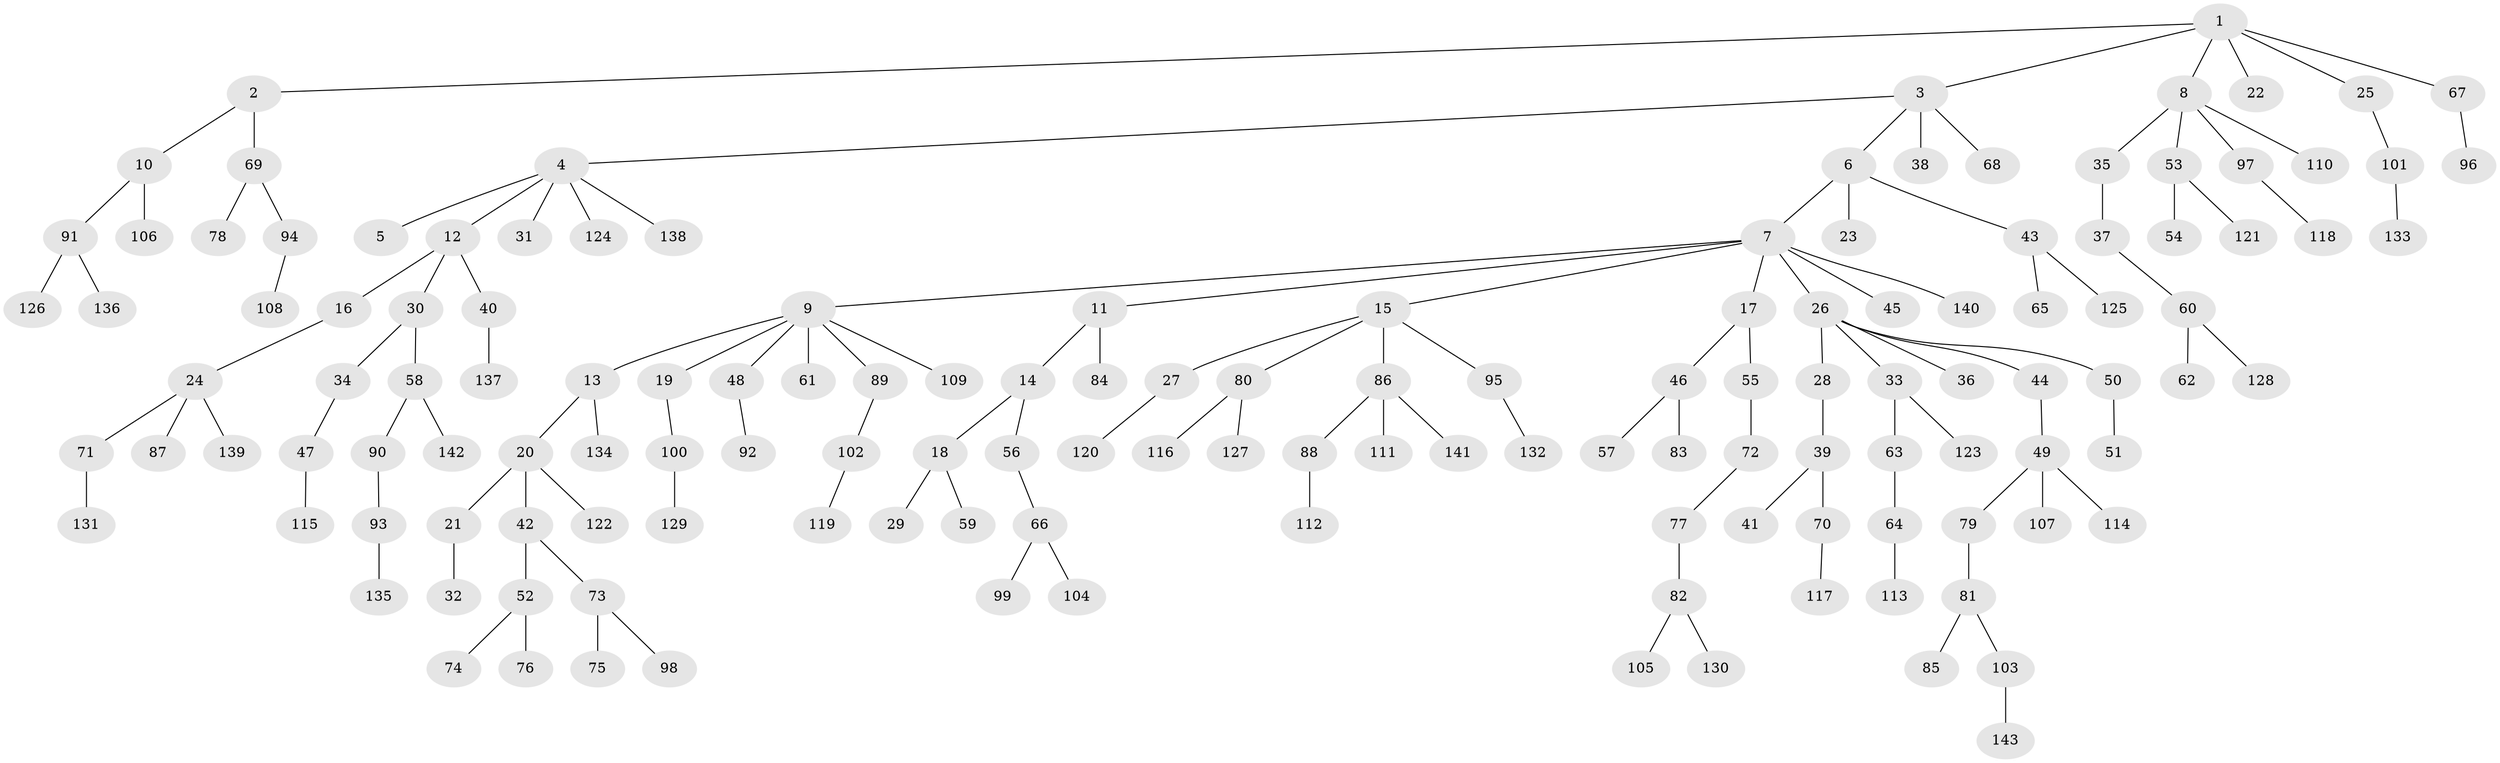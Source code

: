// Generated by graph-tools (version 1.1) at 2025/02/03/09/25 03:02:20]
// undirected, 143 vertices, 142 edges
graph export_dot {
graph [start="1"]
  node [color=gray90,style=filled];
  1;
  2;
  3;
  4;
  5;
  6;
  7;
  8;
  9;
  10;
  11;
  12;
  13;
  14;
  15;
  16;
  17;
  18;
  19;
  20;
  21;
  22;
  23;
  24;
  25;
  26;
  27;
  28;
  29;
  30;
  31;
  32;
  33;
  34;
  35;
  36;
  37;
  38;
  39;
  40;
  41;
  42;
  43;
  44;
  45;
  46;
  47;
  48;
  49;
  50;
  51;
  52;
  53;
  54;
  55;
  56;
  57;
  58;
  59;
  60;
  61;
  62;
  63;
  64;
  65;
  66;
  67;
  68;
  69;
  70;
  71;
  72;
  73;
  74;
  75;
  76;
  77;
  78;
  79;
  80;
  81;
  82;
  83;
  84;
  85;
  86;
  87;
  88;
  89;
  90;
  91;
  92;
  93;
  94;
  95;
  96;
  97;
  98;
  99;
  100;
  101;
  102;
  103;
  104;
  105;
  106;
  107;
  108;
  109;
  110;
  111;
  112;
  113;
  114;
  115;
  116;
  117;
  118;
  119;
  120;
  121;
  122;
  123;
  124;
  125;
  126;
  127;
  128;
  129;
  130;
  131;
  132;
  133;
  134;
  135;
  136;
  137;
  138;
  139;
  140;
  141;
  142;
  143;
  1 -- 2;
  1 -- 3;
  1 -- 8;
  1 -- 22;
  1 -- 25;
  1 -- 67;
  2 -- 10;
  2 -- 69;
  3 -- 4;
  3 -- 6;
  3 -- 38;
  3 -- 68;
  4 -- 5;
  4 -- 12;
  4 -- 31;
  4 -- 124;
  4 -- 138;
  6 -- 7;
  6 -- 23;
  6 -- 43;
  7 -- 9;
  7 -- 11;
  7 -- 15;
  7 -- 17;
  7 -- 26;
  7 -- 45;
  7 -- 140;
  8 -- 35;
  8 -- 53;
  8 -- 97;
  8 -- 110;
  9 -- 13;
  9 -- 19;
  9 -- 48;
  9 -- 61;
  9 -- 89;
  9 -- 109;
  10 -- 91;
  10 -- 106;
  11 -- 14;
  11 -- 84;
  12 -- 16;
  12 -- 30;
  12 -- 40;
  13 -- 20;
  13 -- 134;
  14 -- 18;
  14 -- 56;
  15 -- 27;
  15 -- 80;
  15 -- 86;
  15 -- 95;
  16 -- 24;
  17 -- 46;
  17 -- 55;
  18 -- 29;
  18 -- 59;
  19 -- 100;
  20 -- 21;
  20 -- 42;
  20 -- 122;
  21 -- 32;
  24 -- 71;
  24 -- 87;
  24 -- 139;
  25 -- 101;
  26 -- 28;
  26 -- 33;
  26 -- 36;
  26 -- 44;
  26 -- 50;
  27 -- 120;
  28 -- 39;
  30 -- 34;
  30 -- 58;
  33 -- 63;
  33 -- 123;
  34 -- 47;
  35 -- 37;
  37 -- 60;
  39 -- 41;
  39 -- 70;
  40 -- 137;
  42 -- 52;
  42 -- 73;
  43 -- 65;
  43 -- 125;
  44 -- 49;
  46 -- 57;
  46 -- 83;
  47 -- 115;
  48 -- 92;
  49 -- 79;
  49 -- 107;
  49 -- 114;
  50 -- 51;
  52 -- 74;
  52 -- 76;
  53 -- 54;
  53 -- 121;
  55 -- 72;
  56 -- 66;
  58 -- 90;
  58 -- 142;
  60 -- 62;
  60 -- 128;
  63 -- 64;
  64 -- 113;
  66 -- 99;
  66 -- 104;
  67 -- 96;
  69 -- 78;
  69 -- 94;
  70 -- 117;
  71 -- 131;
  72 -- 77;
  73 -- 75;
  73 -- 98;
  77 -- 82;
  79 -- 81;
  80 -- 116;
  80 -- 127;
  81 -- 85;
  81 -- 103;
  82 -- 105;
  82 -- 130;
  86 -- 88;
  86 -- 111;
  86 -- 141;
  88 -- 112;
  89 -- 102;
  90 -- 93;
  91 -- 126;
  91 -- 136;
  93 -- 135;
  94 -- 108;
  95 -- 132;
  97 -- 118;
  100 -- 129;
  101 -- 133;
  102 -- 119;
  103 -- 143;
}
